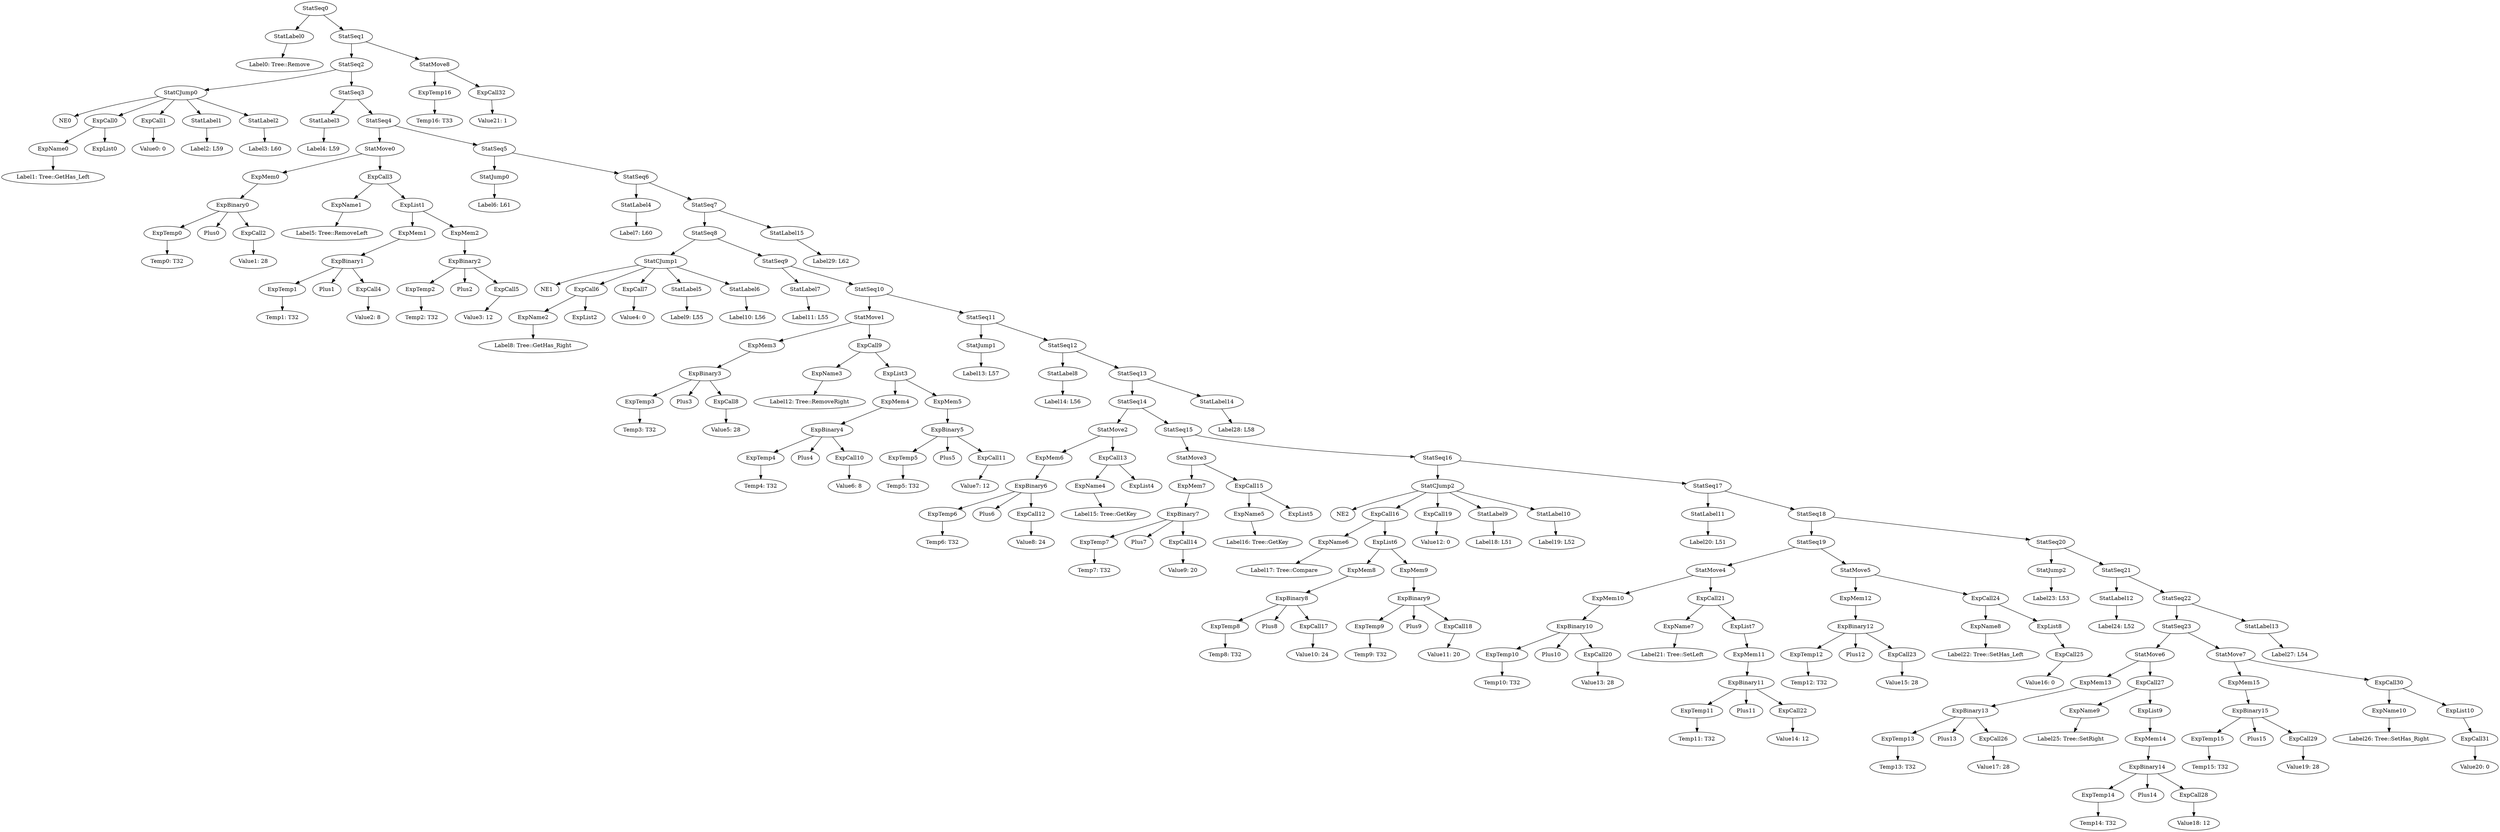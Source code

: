 digraph {
	ordering = out;
	ExpCall32 -> "Value21: 1";
	StatLabel15 -> "Label29: L62";
	StatLabel14 -> "Label28: L58";
	StatLabel13 -> "Label27: L54";
	StatSeq22 -> StatSeq23;
	StatSeq22 -> StatLabel13;
	ExpList10 -> ExpCall31;
	ExpCall31 -> "Value20: 0";
	ExpCall30 -> ExpName10;
	ExpCall30 -> ExpList10;
	ExpName10 -> "Label26: Tree::SetHas_Right";
	StatMove7 -> ExpMem15;
	StatMove7 -> ExpCall30;
	ExpTemp15 -> "Temp15: T32";
	ExpMem14 -> ExpBinary14;
	ExpCall28 -> "Value18: 12";
	ExpTemp14 -> "Temp14: T32";
	ExpName9 -> "Label25: Tree::SetRight";
	StatMove6 -> ExpMem13;
	StatMove6 -> ExpCall27;
	ExpMem13 -> ExpBinary13;
	ExpCall26 -> "Value17: 28";
	ExpTemp13 -> "Temp13: T32";
	StatSeq21 -> StatLabel12;
	StatSeq21 -> StatSeq22;
	StatLabel12 -> "Label24: L52";
	StatSeq18 -> StatSeq19;
	StatSeq18 -> StatSeq20;
	ExpList8 -> ExpCall25;
	ExpCall24 -> ExpName8;
	ExpCall24 -> ExpList8;
	ExpMem12 -> ExpBinary12;
	ExpCall23 -> "Value15: 28";
	StatSeq19 -> StatMove4;
	StatSeq19 -> StatMove5;
	ExpMem11 -> ExpBinary11;
	ExpTemp11 -> "Temp11: T32";
	ExpCall21 -> ExpName7;
	ExpCall21 -> ExpList7;
	ExpCall20 -> "Value13: 28";
	ExpBinary10 -> ExpTemp10;
	ExpBinary10 -> Plus10;
	ExpBinary10 -> ExpCall20;
	ExpMem3 -> ExpBinary3;
	StatMove8 -> ExpTemp16;
	StatMove8 -> ExpCall32;
	StatLabel7 -> "Label11: L55";
	ExpMem10 -> ExpBinary10;
	ExpTemp10 -> "Temp10: T32";
	ExpCall6 -> ExpName2;
	ExpCall6 -> ExpList2;
	ExpTemp12 -> "Temp12: T32";
	StatLabel6 -> "Label10: L56";
	ExpTemp3 -> "Temp3: T32";
	StatSeq8 -> StatCJump1;
	StatSeq8 -> StatSeq9;
	StatSeq6 -> StatLabel4;
	StatSeq6 -> StatSeq7;
	StatLabel8 -> "Label14: L56";
	ExpTemp5 -> "Temp5: T32";
	ExpBinary2 -> ExpTemp2;
	ExpBinary2 -> Plus2;
	ExpBinary2 -> ExpCall5;
	ExpMem5 -> ExpBinary5;
	ExpName1 -> "Label5: Tree::RemoveLeft";
	StatSeq10 -> StatMove1;
	StatSeq10 -> StatSeq11;
	StatSeq14 -> StatMove2;
	StatSeq14 -> StatSeq15;
	ExpCall1 -> "Value0: 0";
	ExpName7 -> "Label21: Tree::SetLeft";
	StatJump0 -> "Label6: L61";
	ExpCall27 -> ExpName9;
	ExpCall27 -> ExpList9;
	StatSeq2 -> StatCJump0;
	StatSeq2 -> StatSeq3;
	StatSeq9 -> StatLabel7;
	StatSeq9 -> StatSeq10;
	ExpCall0 -> ExpName0;
	ExpCall0 -> ExpList0;
	ExpTemp2 -> "Temp2: T32";
	StatLabel11 -> "Label20: L51";
	StatSeq1 -> StatSeq2;
	StatSeq1 -> StatMove8;
	ExpMem2 -> ExpBinary2;
	StatLabel1 -> "Label2: L59";
	ExpName2 -> "Label8: Tree::GetHas_Right";
	ExpCall22 -> "Value14: 12";
	StatCJump1 -> NE1;
	StatCJump1 -> ExpCall6;
	StatCJump1 -> ExpCall7;
	StatCJump1 -> StatLabel5;
	StatCJump1 -> StatLabel6;
	ExpCall3 -> ExpName1;
	ExpCall3 -> ExpList1;
	ExpBinary1 -> ExpTemp1;
	ExpBinary1 -> Plus1;
	ExpBinary1 -> ExpCall4;
	ExpBinary4 -> ExpTemp4;
	ExpBinary4 -> Plus4;
	ExpBinary4 -> ExpCall10;
	ExpList1 -> ExpMem1;
	ExpList1 -> ExpMem2;
	ExpTemp1 -> "Temp1: T32";
	StatSeq0 -> StatLabel0;
	StatSeq0 -> StatSeq1;
	StatMove1 -> ExpMem3;
	StatMove1 -> ExpCall9;
	ExpBinary14 -> ExpTemp14;
	ExpBinary14 -> Plus14;
	ExpBinary14 -> ExpCall28;
	StatSeq5 -> StatJump0;
	StatSeq5 -> StatSeq6;
	StatLabel9 -> "Label18: L51";
	ExpName8 -> "Label22: Tree::SetHas_Left";
	StatLabel0 -> "Label0: Tree::Remove";
	StatSeq17 -> StatLabel11;
	StatSeq17 -> StatSeq18;
	StatCJump0 -> NE0;
	StatCJump0 -> ExpCall0;
	StatCJump0 -> ExpCall1;
	StatCJump0 -> StatLabel1;
	StatCJump0 -> StatLabel2;
	ExpName0 -> "Label1: Tree::GetHas_Left";
	ExpBinary12 -> ExpTemp12;
	ExpBinary12 -> Plus12;
	ExpBinary12 -> ExpCall23;
	ExpName5 -> "Label16: Tree::GetKey";
	StatSeq3 -> StatLabel3;
	StatSeq3 -> StatSeq4;
	ExpBinary3 -> ExpTemp3;
	ExpBinary3 -> Plus3;
	ExpBinary3 -> ExpCall8;
	StatLabel3 -> "Label4: L59";
	ExpMem7 -> ExpBinary7;
	StatSeq15 -> StatMove3;
	StatSeq15 -> StatSeq16;
	ExpBinary15 -> ExpTemp15;
	ExpBinary15 -> Plus15;
	ExpBinary15 -> ExpCall29;
	ExpCall2 -> "Value1: 28";
	StatMove0 -> ExpMem0;
	StatMove0 -> ExpCall3;
	ExpTemp0 -> "Temp0: T32";
	ExpTemp7 -> "Temp7: T32";
	ExpBinary0 -> ExpTemp0;
	ExpBinary0 -> Plus0;
	ExpBinary0 -> ExpCall2;
	ExpMem0 -> ExpBinary0;
	ExpList9 -> ExpMem14;
	ExpCall18 -> "Value11: 20";
	ExpCall8 -> "Value5: 28";
	ExpCall5 -> "Value3: 12";
	ExpMem1 -> ExpBinary1;
	StatSeq13 -> StatSeq14;
	StatSeq13 -> StatLabel14;
	ExpMem9 -> ExpBinary9;
	ExpList7 -> ExpMem11;
	ExpName3 -> "Label12: Tree::RemoveRight";
	ExpCall9 -> ExpName3;
	ExpCall9 -> ExpList3;
	StatLabel5 -> "Label9: L55";
	ExpTemp4 -> "Temp4: T32";
	ExpCall10 -> "Value6: 8";
	ExpBinary11 -> ExpTemp11;
	ExpBinary11 -> Plus11;
	ExpBinary11 -> ExpCall22;
	ExpMem4 -> ExpBinary4;
	ExpName4 -> "Label15: Tree::GetKey";
	ExpList3 -> ExpMem4;
	ExpList3 -> ExpMem5;
	ExpBinary5 -> ExpTemp5;
	ExpBinary5 -> Plus5;
	ExpBinary5 -> ExpCall11;
	StatSeq20 -> StatJump2;
	StatSeq20 -> StatSeq21;
	StatSeq11 -> StatJump1;
	StatSeq11 -> StatSeq12;
	ExpCall11 -> "Value7: 12";
	StatSeq4 -> StatMove0;
	StatSeq4 -> StatSeq5;
	StatJump1 -> "Label13: L57";
	StatSeq12 -> StatLabel8;
	StatSeq12 -> StatSeq13;
	ExpTemp6 -> "Temp6: T32";
	ExpBinary6 -> ExpTemp6;
	ExpBinary6 -> Plus6;
	ExpBinary6 -> ExpCall12;
	StatMove5 -> ExpMem12;
	StatMove5 -> ExpCall24;
	StatMove4 -> ExpMem10;
	StatMove4 -> ExpCall21;
	StatLabel2 -> "Label3: L60";
	ExpCall12 -> "Value8: 24";
	ExpCall29 -> "Value19: 28";
	ExpMem6 -> ExpBinary6;
	ExpTemp16 -> "Temp16: T33";
	StatCJump2 -> NE2;
	StatCJump2 -> ExpCall16;
	StatCJump2 -> ExpCall19;
	StatCJump2 -> StatLabel9;
	StatCJump2 -> StatLabel10;
	ExpBinary13 -> ExpTemp13;
	ExpBinary13 -> Plus13;
	ExpBinary13 -> ExpCall26;
	StatMove2 -> ExpMem6;
	StatMove2 -> ExpCall13;
	ExpCall13 -> ExpName4;
	ExpCall13 -> ExpList4;
	ExpMem15 -> ExpBinary15;
	ExpTemp8 -> "Temp8: T32";
	ExpCall25 -> "Value16: 0";
	ExpCall14 -> "Value9: 20";
	StatMove3 -> ExpMem7;
	StatMove3 -> ExpCall15;
	ExpCall15 -> ExpName5;
	ExpCall15 -> ExpList5;
	ExpName6 -> "Label17: Tree::Compare";
	StatSeq23 -> StatMove6;
	StatSeq23 -> StatMove7;
	StatLabel4 -> "Label7: L60";
	ExpCall16 -> ExpName6;
	ExpCall16 -> ExpList6;
	ExpBinary8 -> ExpTemp8;
	ExpBinary8 -> Plus8;
	ExpBinary8 -> ExpCall17;
	ExpCall17 -> "Value10: 24";
	ExpMem8 -> ExpBinary8;
	ExpList6 -> ExpMem8;
	ExpList6 -> ExpMem9;
	ExpCall4 -> "Value2: 8";
	ExpTemp9 -> "Temp9: T32";
	ExpBinary7 -> ExpTemp7;
	ExpBinary7 -> Plus7;
	ExpBinary7 -> ExpCall14;
	ExpBinary9 -> ExpTemp9;
	ExpBinary9 -> Plus9;
	ExpBinary9 -> ExpCall18;
	ExpCall7 -> "Value4: 0";
	ExpCall19 -> "Value12: 0";
	StatJump2 -> "Label23: L53";
	StatLabel10 -> "Label19: L52";
	StatSeq7 -> StatSeq8;
	StatSeq7 -> StatLabel15;
	StatSeq16 -> StatCJump2;
	StatSeq16 -> StatSeq17;
}

